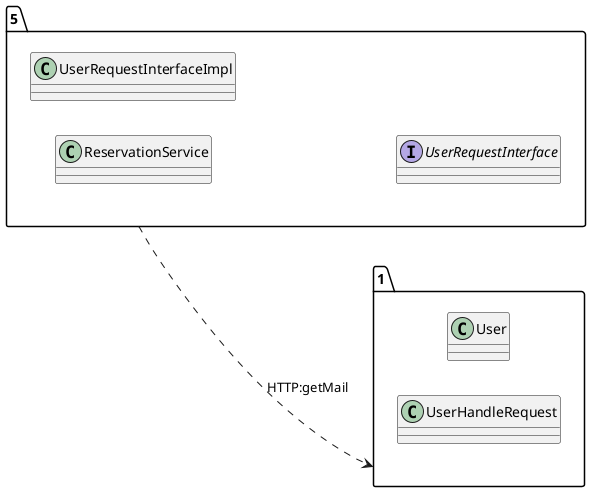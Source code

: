 @startuml 
allow_mixing
left to right direction
package "5"{
class ReservationService
class UserRequestInterfaceImpl
interface UserRequestInterface

}
package "1"{
class User
class UserHandleRequest

}
"5" ..> "1":HTTP:getMail
@enduml